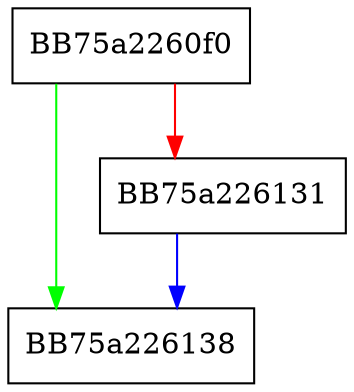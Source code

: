 digraph RpfAPI___mmap64 {
  node [shape="box"];
  graph [splines=ortho];
  BB75a2260f0 -> BB75a226138 [color="green"];
  BB75a2260f0 -> BB75a226131 [color="red"];
  BB75a226131 -> BB75a226138 [color="blue"];
}